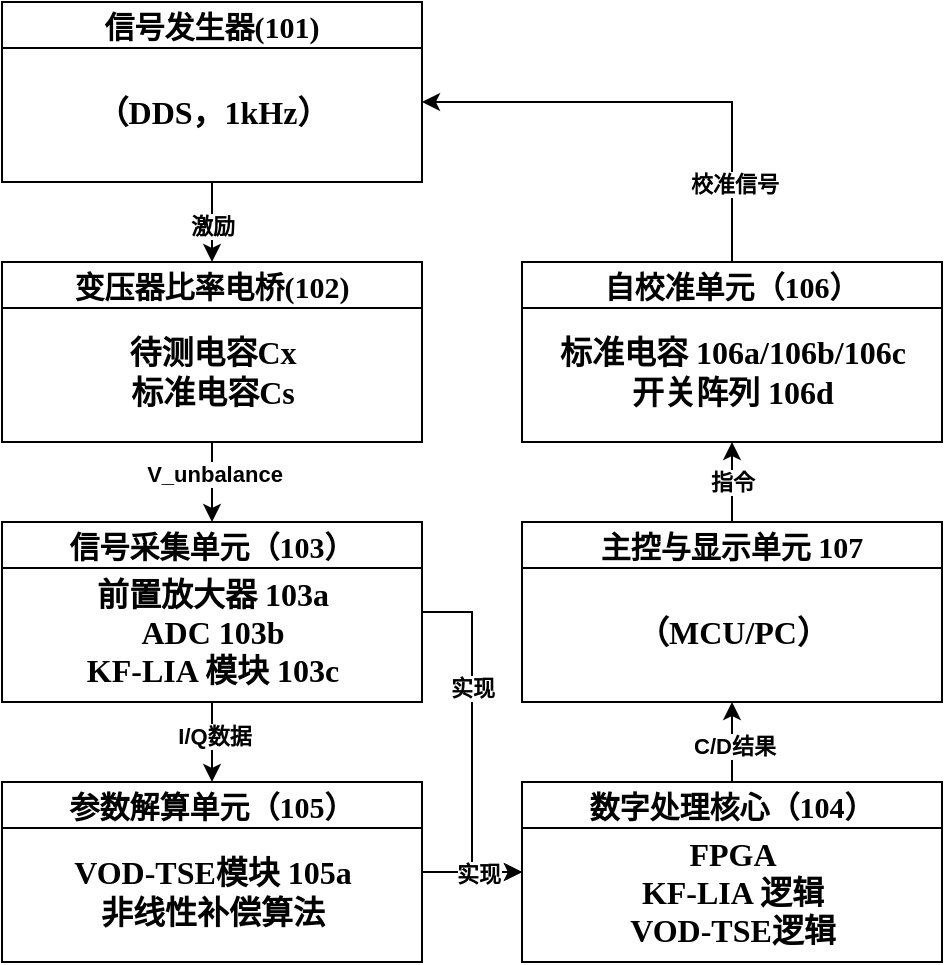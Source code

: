 <mxfile version="28.1.1">
  <diagram name="第 1 页" id="HRgAKjg0moOGH-EYoAK6">
    <mxGraphModel dx="1485" dy="770" grid="1" gridSize="10" guides="1" tooltips="1" connect="1" arrows="1" fold="1" page="1" pageScale="1" pageWidth="1920" pageHeight="1200" math="0" shadow="0">
      <root>
        <mxCell id="0" />
        <mxCell id="1" parent="0" />
        <mxCell id="gRE93O7xviKR9VaK8GBR-8" style="edgeStyle=orthogonalEdgeStyle;rounded=0;orthogonalLoop=1;jettySize=auto;html=1;exitX=0.5;exitY=1;exitDx=0;exitDy=0;entryX=0.5;entryY=0;entryDx=0;entryDy=0;" edge="1" parent="1" source="gRE93O7xviKR9VaK8GBR-1" target="gRE93O7xviKR9VaK8GBR-5">
          <mxGeometry relative="1" as="geometry" />
        </mxCell>
        <mxCell id="gRE93O7xviKR9VaK8GBR-9" value="激励" style="edgeLabel;html=1;align=center;verticalAlign=middle;resizable=0;points=[];fontStyle=1" vertex="1" connectable="0" parent="gRE93O7xviKR9VaK8GBR-8">
          <mxGeometry x="0.105" relative="1" as="geometry">
            <mxPoint as="offset" />
          </mxGeometry>
        </mxCell>
        <mxCell id="gRE93O7xviKR9VaK8GBR-1" value="&lt;font style=&quot;font-size: 15px;&quot;&gt;信号发生器(101)&lt;/font&gt;" style="swimlane;whiteSpace=wrap;html=1;fontFamily=Times New Roman;startSize=23;" vertex="1" parent="1">
          <mxGeometry x="380" y="70" width="210" height="90" as="geometry" />
        </mxCell>
        <mxCell id="gRE93O7xviKR9VaK8GBR-4" value="（DDS，1kHz）" style="text;html=1;align=center;verticalAlign=middle;resizable=0;points=[];autosize=1;strokeColor=none;fillColor=none;fontStyle=1;fontFamily=Times New Roman;fontSize=16;" vertex="1" parent="gRE93O7xviKR9VaK8GBR-1">
          <mxGeometry x="35" y="40" width="140" height="30" as="geometry" />
        </mxCell>
        <mxCell id="gRE93O7xviKR9VaK8GBR-22" style="edgeStyle=orthogonalEdgeStyle;rounded=0;orthogonalLoop=1;jettySize=auto;html=1;exitX=0.5;exitY=1;exitDx=0;exitDy=0;entryX=0.5;entryY=0;entryDx=0;entryDy=0;" edge="1" parent="1" source="gRE93O7xviKR9VaK8GBR-5" target="gRE93O7xviKR9VaK8GBR-10">
          <mxGeometry relative="1" as="geometry">
            <mxPoint x="480" y="360" as="targetPoint" />
          </mxGeometry>
        </mxCell>
        <mxCell id="gRE93O7xviKR9VaK8GBR-23" value="V_unbalance" style="edgeLabel;html=1;align=center;verticalAlign=middle;resizable=0;points=[];fontStyle=1" vertex="1" connectable="0" parent="gRE93O7xviKR9VaK8GBR-22">
          <mxGeometry x="-0.232" y="1" relative="1" as="geometry">
            <mxPoint as="offset" />
          </mxGeometry>
        </mxCell>
        <mxCell id="gRE93O7xviKR9VaK8GBR-5" value="&lt;font style=&quot;font-size: 15px;&quot;&gt;变压器比率电桥(102)&lt;/font&gt;" style="swimlane;whiteSpace=wrap;html=1;fontFamily=Times New Roman;startSize=23;" vertex="1" parent="1">
          <mxGeometry x="380" y="200" width="210" height="90" as="geometry" />
        </mxCell>
        <mxCell id="gRE93O7xviKR9VaK8GBR-6" value="待测电容Cx&lt;div&gt;标准电容Cs&lt;/div&gt;" style="text;html=1;align=center;verticalAlign=middle;resizable=0;points=[];autosize=1;strokeColor=none;fillColor=none;fontStyle=1;fontFamily=Times New Roman;fontSize=16;" vertex="1" parent="gRE93O7xviKR9VaK8GBR-5">
          <mxGeometry x="50" y="30" width="110" height="50" as="geometry" />
        </mxCell>
        <mxCell id="gRE93O7xviKR9VaK8GBR-30" style="edgeStyle=orthogonalEdgeStyle;rounded=0;orthogonalLoop=1;jettySize=auto;html=1;entryX=0.5;entryY=0;entryDx=0;entryDy=0;" edge="1" parent="1" source="gRE93O7xviKR9VaK8GBR-10" target="gRE93O7xviKR9VaK8GBR-16">
          <mxGeometry relative="1" as="geometry" />
        </mxCell>
        <mxCell id="gRE93O7xviKR9VaK8GBR-33" value="I/Q数据" style="edgeLabel;html=1;align=center;verticalAlign=middle;resizable=0;points=[];fontStyle=1" vertex="1" connectable="0" parent="gRE93O7xviKR9VaK8GBR-30">
          <mxGeometry x="-0.148" y="1" relative="1" as="geometry">
            <mxPoint as="offset" />
          </mxGeometry>
        </mxCell>
        <mxCell id="gRE93O7xviKR9VaK8GBR-39" style="edgeStyle=orthogonalEdgeStyle;rounded=0;orthogonalLoop=1;jettySize=auto;html=1;entryX=0;entryY=0.5;entryDx=0;entryDy=0;" edge="1" parent="1" source="gRE93O7xviKR9VaK8GBR-10" target="gRE93O7xviKR9VaK8GBR-18">
          <mxGeometry relative="1" as="geometry" />
        </mxCell>
        <mxCell id="gRE93O7xviKR9VaK8GBR-41" value="实现" style="edgeLabel;html=1;align=center;verticalAlign=middle;resizable=0;points=[];fontStyle=1" vertex="1" connectable="0" parent="gRE93O7xviKR9VaK8GBR-39">
          <mxGeometry x="-0.307" relative="1" as="geometry">
            <mxPoint as="offset" />
          </mxGeometry>
        </mxCell>
        <mxCell id="gRE93O7xviKR9VaK8GBR-10" value="&lt;font style=&quot;font-size: 15px;&quot;&gt;信号采集单元（103）&lt;/font&gt;" style="swimlane;whiteSpace=wrap;html=1;fontFamily=Times New Roman;startSize=23;" vertex="1" parent="1">
          <mxGeometry x="380" y="330" width="210" height="90" as="geometry" />
        </mxCell>
        <mxCell id="gRE93O7xviKR9VaK8GBR-11" value="前置放大器 103a&lt;div&gt;ADC 103b&lt;/div&gt;&lt;div&gt;KF-LIA 模块 103c&lt;/div&gt;" style="text;html=1;align=center;verticalAlign=middle;resizable=0;points=[];autosize=1;strokeColor=none;fillColor=none;fontStyle=1;fontFamily=Times New Roman;fontSize=16;" vertex="1" parent="gRE93O7xviKR9VaK8GBR-10">
          <mxGeometry x="30" y="20" width="150" height="70" as="geometry" />
        </mxCell>
        <mxCell id="gRE93O7xviKR9VaK8GBR-40" style="edgeStyle=orthogonalEdgeStyle;rounded=0;orthogonalLoop=1;jettySize=auto;html=1;entryX=0;entryY=0.5;entryDx=0;entryDy=0;" edge="1" parent="1" source="gRE93O7xviKR9VaK8GBR-16" target="gRE93O7xviKR9VaK8GBR-18">
          <mxGeometry relative="1" as="geometry" />
        </mxCell>
        <mxCell id="gRE93O7xviKR9VaK8GBR-42" value="实现" style="edgeLabel;html=1;align=center;verticalAlign=middle;resizable=0;points=[];fontStyle=1" vertex="1" connectable="0" parent="gRE93O7xviKR9VaK8GBR-40">
          <mxGeometry x="0.098" y="-1" relative="1" as="geometry">
            <mxPoint as="offset" />
          </mxGeometry>
        </mxCell>
        <mxCell id="gRE93O7xviKR9VaK8GBR-16" value="&lt;font style=&quot;font-size: 15px;&quot;&gt;参数解算单元（105）&lt;/font&gt;" style="swimlane;whiteSpace=wrap;html=1;fontFamily=Times New Roman;startSize=23;" vertex="1" parent="1">
          <mxGeometry x="380" y="460" width="210" height="90" as="geometry" />
        </mxCell>
        <mxCell id="gRE93O7xviKR9VaK8GBR-17" value="VOD-TSE模块 105a&lt;div&gt;非线性补偿算法&lt;/div&gt;" style="text;html=1;align=center;verticalAlign=middle;resizable=0;points=[];autosize=1;strokeColor=none;fillColor=none;fontStyle=1;fontFamily=Times New Roman;fontSize=16;" vertex="1" parent="gRE93O7xviKR9VaK8GBR-16">
          <mxGeometry x="25" y="30" width="160" height="50" as="geometry" />
        </mxCell>
        <mxCell id="gRE93O7xviKR9VaK8GBR-52" style="edgeStyle=orthogonalEdgeStyle;rounded=0;orthogonalLoop=1;jettySize=auto;html=1;exitX=0.5;exitY=0;exitDx=0;exitDy=0;entryX=0.5;entryY=1;entryDx=0;entryDy=0;" edge="1" parent="1" source="gRE93O7xviKR9VaK8GBR-18" target="gRE93O7xviKR9VaK8GBR-46">
          <mxGeometry relative="1" as="geometry" />
        </mxCell>
        <mxCell id="gRE93O7xviKR9VaK8GBR-53" value="C/D结果" style="edgeLabel;html=1;align=center;verticalAlign=middle;resizable=0;points=[];fontStyle=1" vertex="1" connectable="0" parent="gRE93O7xviKR9VaK8GBR-52">
          <mxGeometry x="-0.102" y="-1" relative="1" as="geometry">
            <mxPoint as="offset" />
          </mxGeometry>
        </mxCell>
        <mxCell id="gRE93O7xviKR9VaK8GBR-18" value="&lt;font style=&quot;font-size: 15px;&quot;&gt;数字处理核心（104）&lt;/font&gt;" style="swimlane;whiteSpace=wrap;html=1;fontFamily=Times New Roman;startSize=23;" vertex="1" parent="1">
          <mxGeometry x="640" y="460" width="210" height="90" as="geometry" />
        </mxCell>
        <mxCell id="gRE93O7xviKR9VaK8GBR-35" value="FPGA&lt;div&gt;KF-LIA 逻辑&lt;/div&gt;&lt;div&gt;VOD-TSE逻辑&lt;/div&gt;" style="text;html=1;align=center;verticalAlign=middle;resizable=0;points=[];autosize=1;strokeColor=none;fillColor=none;fontStyle=1;fontFamily=Times New Roman;fontSize=16;" vertex="1" parent="gRE93O7xviKR9VaK8GBR-18">
          <mxGeometry x="45" y="20" width="120" height="70" as="geometry" />
        </mxCell>
        <mxCell id="gRE93O7xviKR9VaK8GBR-54" style="edgeStyle=orthogonalEdgeStyle;rounded=0;orthogonalLoop=1;jettySize=auto;html=1;exitX=0.5;exitY=0;exitDx=0;exitDy=0;" edge="1" parent="1" source="gRE93O7xviKR9VaK8GBR-43">
          <mxGeometry relative="1" as="geometry">
            <mxPoint x="590" y="120" as="targetPoint" />
            <Array as="points">
              <mxPoint x="745" y="120" />
            </Array>
          </mxGeometry>
        </mxCell>
        <mxCell id="gRE93O7xviKR9VaK8GBR-55" value="校准信号" style="edgeLabel;html=1;align=center;verticalAlign=middle;resizable=0;points=[];fontStyle=1" vertex="1" connectable="0" parent="gRE93O7xviKR9VaK8GBR-54">
          <mxGeometry x="-0.663" y="-1" relative="1" as="geometry">
            <mxPoint as="offset" />
          </mxGeometry>
        </mxCell>
        <mxCell id="gRE93O7xviKR9VaK8GBR-43" value="&lt;font style=&quot;font-size: 15px;&quot;&gt;自校准单元（106）&lt;/font&gt;" style="swimlane;whiteSpace=wrap;html=1;fontFamily=Times New Roman;startSize=23;" vertex="1" parent="1">
          <mxGeometry x="640" y="200" width="210" height="90" as="geometry" />
        </mxCell>
        <mxCell id="gRE93O7xviKR9VaK8GBR-44" value="标准电容 106a/106b/106c&lt;div&gt;&lt;div&gt;&lt;div&gt;开关阵列 106d&lt;/div&gt;&lt;/div&gt;&lt;/div&gt;" style="text;html=1;align=center;verticalAlign=middle;resizable=0;points=[];autosize=1;strokeColor=none;fillColor=none;fontStyle=1;fontFamily=Times New Roman;fontSize=16;" vertex="1" parent="gRE93O7xviKR9VaK8GBR-43">
          <mxGeometry x="10" y="30" width="190" height="50" as="geometry" />
        </mxCell>
        <mxCell id="gRE93O7xviKR9VaK8GBR-50" style="edgeStyle=orthogonalEdgeStyle;rounded=0;orthogonalLoop=1;jettySize=auto;html=1;exitX=0.5;exitY=0;exitDx=0;exitDy=0;entryX=0.5;entryY=1;entryDx=0;entryDy=0;" edge="1" parent="1" source="gRE93O7xviKR9VaK8GBR-46" target="gRE93O7xviKR9VaK8GBR-43">
          <mxGeometry relative="1" as="geometry" />
        </mxCell>
        <mxCell id="gRE93O7xviKR9VaK8GBR-51" value="指令" style="edgeLabel;html=1;align=center;verticalAlign=middle;resizable=0;points=[];fontStyle=1" vertex="1" connectable="0" parent="gRE93O7xviKR9VaK8GBR-50">
          <mxGeometry x="0.023" relative="1" as="geometry">
            <mxPoint as="offset" />
          </mxGeometry>
        </mxCell>
        <mxCell id="gRE93O7xviKR9VaK8GBR-46" value="&lt;font style=&quot;font-size: 15px;&quot;&gt;主控与显示单元 107&lt;/font&gt;" style="swimlane;whiteSpace=wrap;html=1;fontFamily=Times New Roman;startSize=23;" vertex="1" parent="1">
          <mxGeometry x="640" y="330" width="210" height="90" as="geometry" />
        </mxCell>
        <mxCell id="gRE93O7xviKR9VaK8GBR-47" value="（MCU/PC）" style="text;html=1;align=center;verticalAlign=middle;resizable=0;points=[];autosize=1;strokeColor=none;fillColor=none;fontStyle=1;fontFamily=Times New Roman;fontSize=16;" vertex="1" parent="gRE93O7xviKR9VaK8GBR-46">
          <mxGeometry x="45" y="40" width="120" height="30" as="geometry" />
        </mxCell>
      </root>
    </mxGraphModel>
  </diagram>
</mxfile>
